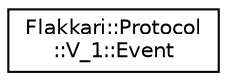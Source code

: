 digraph "Graphical Class Hierarchy"
{
 // LATEX_PDF_SIZE
  edge [fontname="Helvetica",fontsize="10",labelfontname="Helvetica",labelfontsize="10"];
  node [fontname="Helvetica",fontsize="10",shape=record];
  rankdir="LR";
  Node0 [label="Flakkari::Protocol\l::V_1::Event",height=0.2,width=0.4,color="black", fillcolor="white", style="filled",URL="$dc/de1/structFlakkari_1_1Protocol_1_1V__1_1_1Event.html",tooltip=" "];
}
